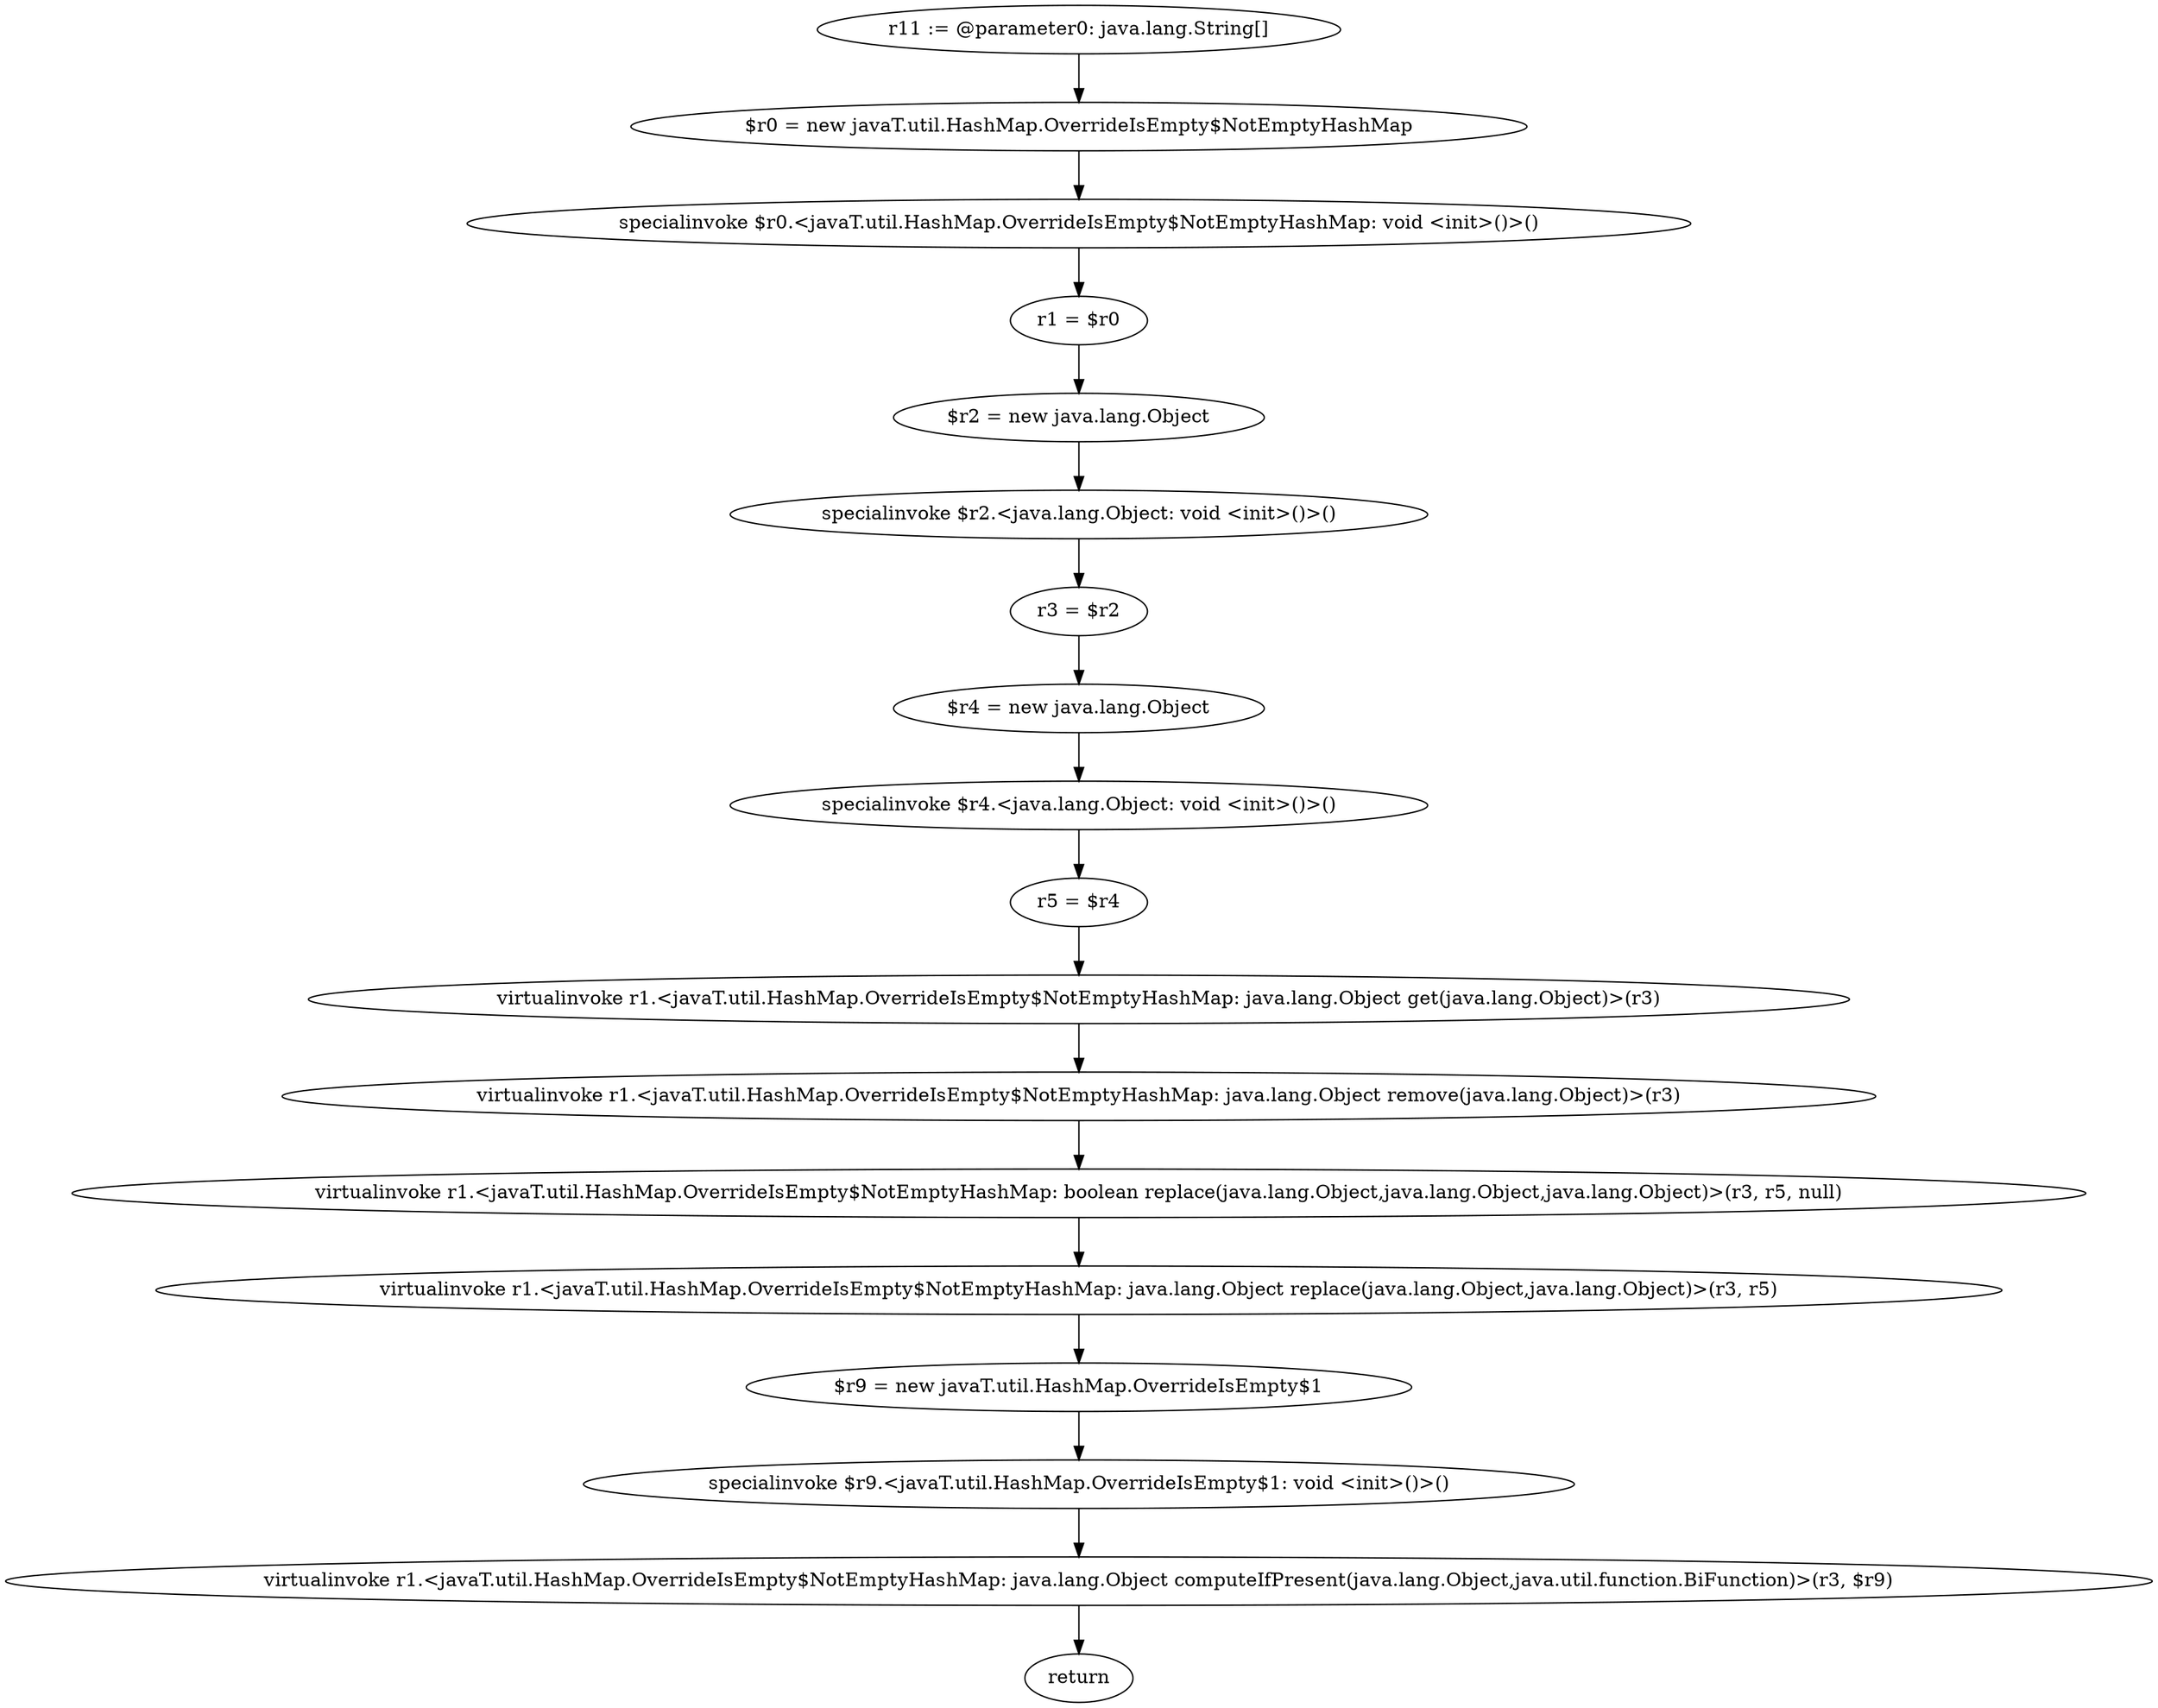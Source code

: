 digraph "unitGraph" {
    "r11 := @parameter0: java.lang.String[]"
    "$r0 = new javaT.util.HashMap.OverrideIsEmpty$NotEmptyHashMap"
    "specialinvoke $r0.<javaT.util.HashMap.OverrideIsEmpty$NotEmptyHashMap: void <init>()>()"
    "r1 = $r0"
    "$r2 = new java.lang.Object"
    "specialinvoke $r2.<java.lang.Object: void <init>()>()"
    "r3 = $r2"
    "$r4 = new java.lang.Object"
    "specialinvoke $r4.<java.lang.Object: void <init>()>()"
    "r5 = $r4"
    "virtualinvoke r1.<javaT.util.HashMap.OverrideIsEmpty$NotEmptyHashMap: java.lang.Object get(java.lang.Object)>(r3)"
    "virtualinvoke r1.<javaT.util.HashMap.OverrideIsEmpty$NotEmptyHashMap: java.lang.Object remove(java.lang.Object)>(r3)"
    "virtualinvoke r1.<javaT.util.HashMap.OverrideIsEmpty$NotEmptyHashMap: boolean replace(java.lang.Object,java.lang.Object,java.lang.Object)>(r3, r5, null)"
    "virtualinvoke r1.<javaT.util.HashMap.OverrideIsEmpty$NotEmptyHashMap: java.lang.Object replace(java.lang.Object,java.lang.Object)>(r3, r5)"
    "$r9 = new javaT.util.HashMap.OverrideIsEmpty$1"
    "specialinvoke $r9.<javaT.util.HashMap.OverrideIsEmpty$1: void <init>()>()"
    "virtualinvoke r1.<javaT.util.HashMap.OverrideIsEmpty$NotEmptyHashMap: java.lang.Object computeIfPresent(java.lang.Object,java.util.function.BiFunction)>(r3, $r9)"
    "return"
    "r11 := @parameter0: java.lang.String[]"->"$r0 = new javaT.util.HashMap.OverrideIsEmpty$NotEmptyHashMap";
    "$r0 = new javaT.util.HashMap.OverrideIsEmpty$NotEmptyHashMap"->"specialinvoke $r0.<javaT.util.HashMap.OverrideIsEmpty$NotEmptyHashMap: void <init>()>()";
    "specialinvoke $r0.<javaT.util.HashMap.OverrideIsEmpty$NotEmptyHashMap: void <init>()>()"->"r1 = $r0";
    "r1 = $r0"->"$r2 = new java.lang.Object";
    "$r2 = new java.lang.Object"->"specialinvoke $r2.<java.lang.Object: void <init>()>()";
    "specialinvoke $r2.<java.lang.Object: void <init>()>()"->"r3 = $r2";
    "r3 = $r2"->"$r4 = new java.lang.Object";
    "$r4 = new java.lang.Object"->"specialinvoke $r4.<java.lang.Object: void <init>()>()";
    "specialinvoke $r4.<java.lang.Object: void <init>()>()"->"r5 = $r4";
    "r5 = $r4"->"virtualinvoke r1.<javaT.util.HashMap.OverrideIsEmpty$NotEmptyHashMap: java.lang.Object get(java.lang.Object)>(r3)";
    "virtualinvoke r1.<javaT.util.HashMap.OverrideIsEmpty$NotEmptyHashMap: java.lang.Object get(java.lang.Object)>(r3)"->"virtualinvoke r1.<javaT.util.HashMap.OverrideIsEmpty$NotEmptyHashMap: java.lang.Object remove(java.lang.Object)>(r3)";
    "virtualinvoke r1.<javaT.util.HashMap.OverrideIsEmpty$NotEmptyHashMap: java.lang.Object remove(java.lang.Object)>(r3)"->"virtualinvoke r1.<javaT.util.HashMap.OverrideIsEmpty$NotEmptyHashMap: boolean replace(java.lang.Object,java.lang.Object,java.lang.Object)>(r3, r5, null)";
    "virtualinvoke r1.<javaT.util.HashMap.OverrideIsEmpty$NotEmptyHashMap: boolean replace(java.lang.Object,java.lang.Object,java.lang.Object)>(r3, r5, null)"->"virtualinvoke r1.<javaT.util.HashMap.OverrideIsEmpty$NotEmptyHashMap: java.lang.Object replace(java.lang.Object,java.lang.Object)>(r3, r5)";
    "virtualinvoke r1.<javaT.util.HashMap.OverrideIsEmpty$NotEmptyHashMap: java.lang.Object replace(java.lang.Object,java.lang.Object)>(r3, r5)"->"$r9 = new javaT.util.HashMap.OverrideIsEmpty$1";
    "$r9 = new javaT.util.HashMap.OverrideIsEmpty$1"->"specialinvoke $r9.<javaT.util.HashMap.OverrideIsEmpty$1: void <init>()>()";
    "specialinvoke $r9.<javaT.util.HashMap.OverrideIsEmpty$1: void <init>()>()"->"virtualinvoke r1.<javaT.util.HashMap.OverrideIsEmpty$NotEmptyHashMap: java.lang.Object computeIfPresent(java.lang.Object,java.util.function.BiFunction)>(r3, $r9)";
    "virtualinvoke r1.<javaT.util.HashMap.OverrideIsEmpty$NotEmptyHashMap: java.lang.Object computeIfPresent(java.lang.Object,java.util.function.BiFunction)>(r3, $r9)"->"return";
}

